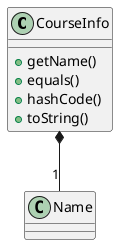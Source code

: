 @startuml
class CourseInfo {
    +getName()
    +equals()
    +hashCode()
    +toString()
}
class Name {}

CourseInfo *-- "1" Name
@enduml
